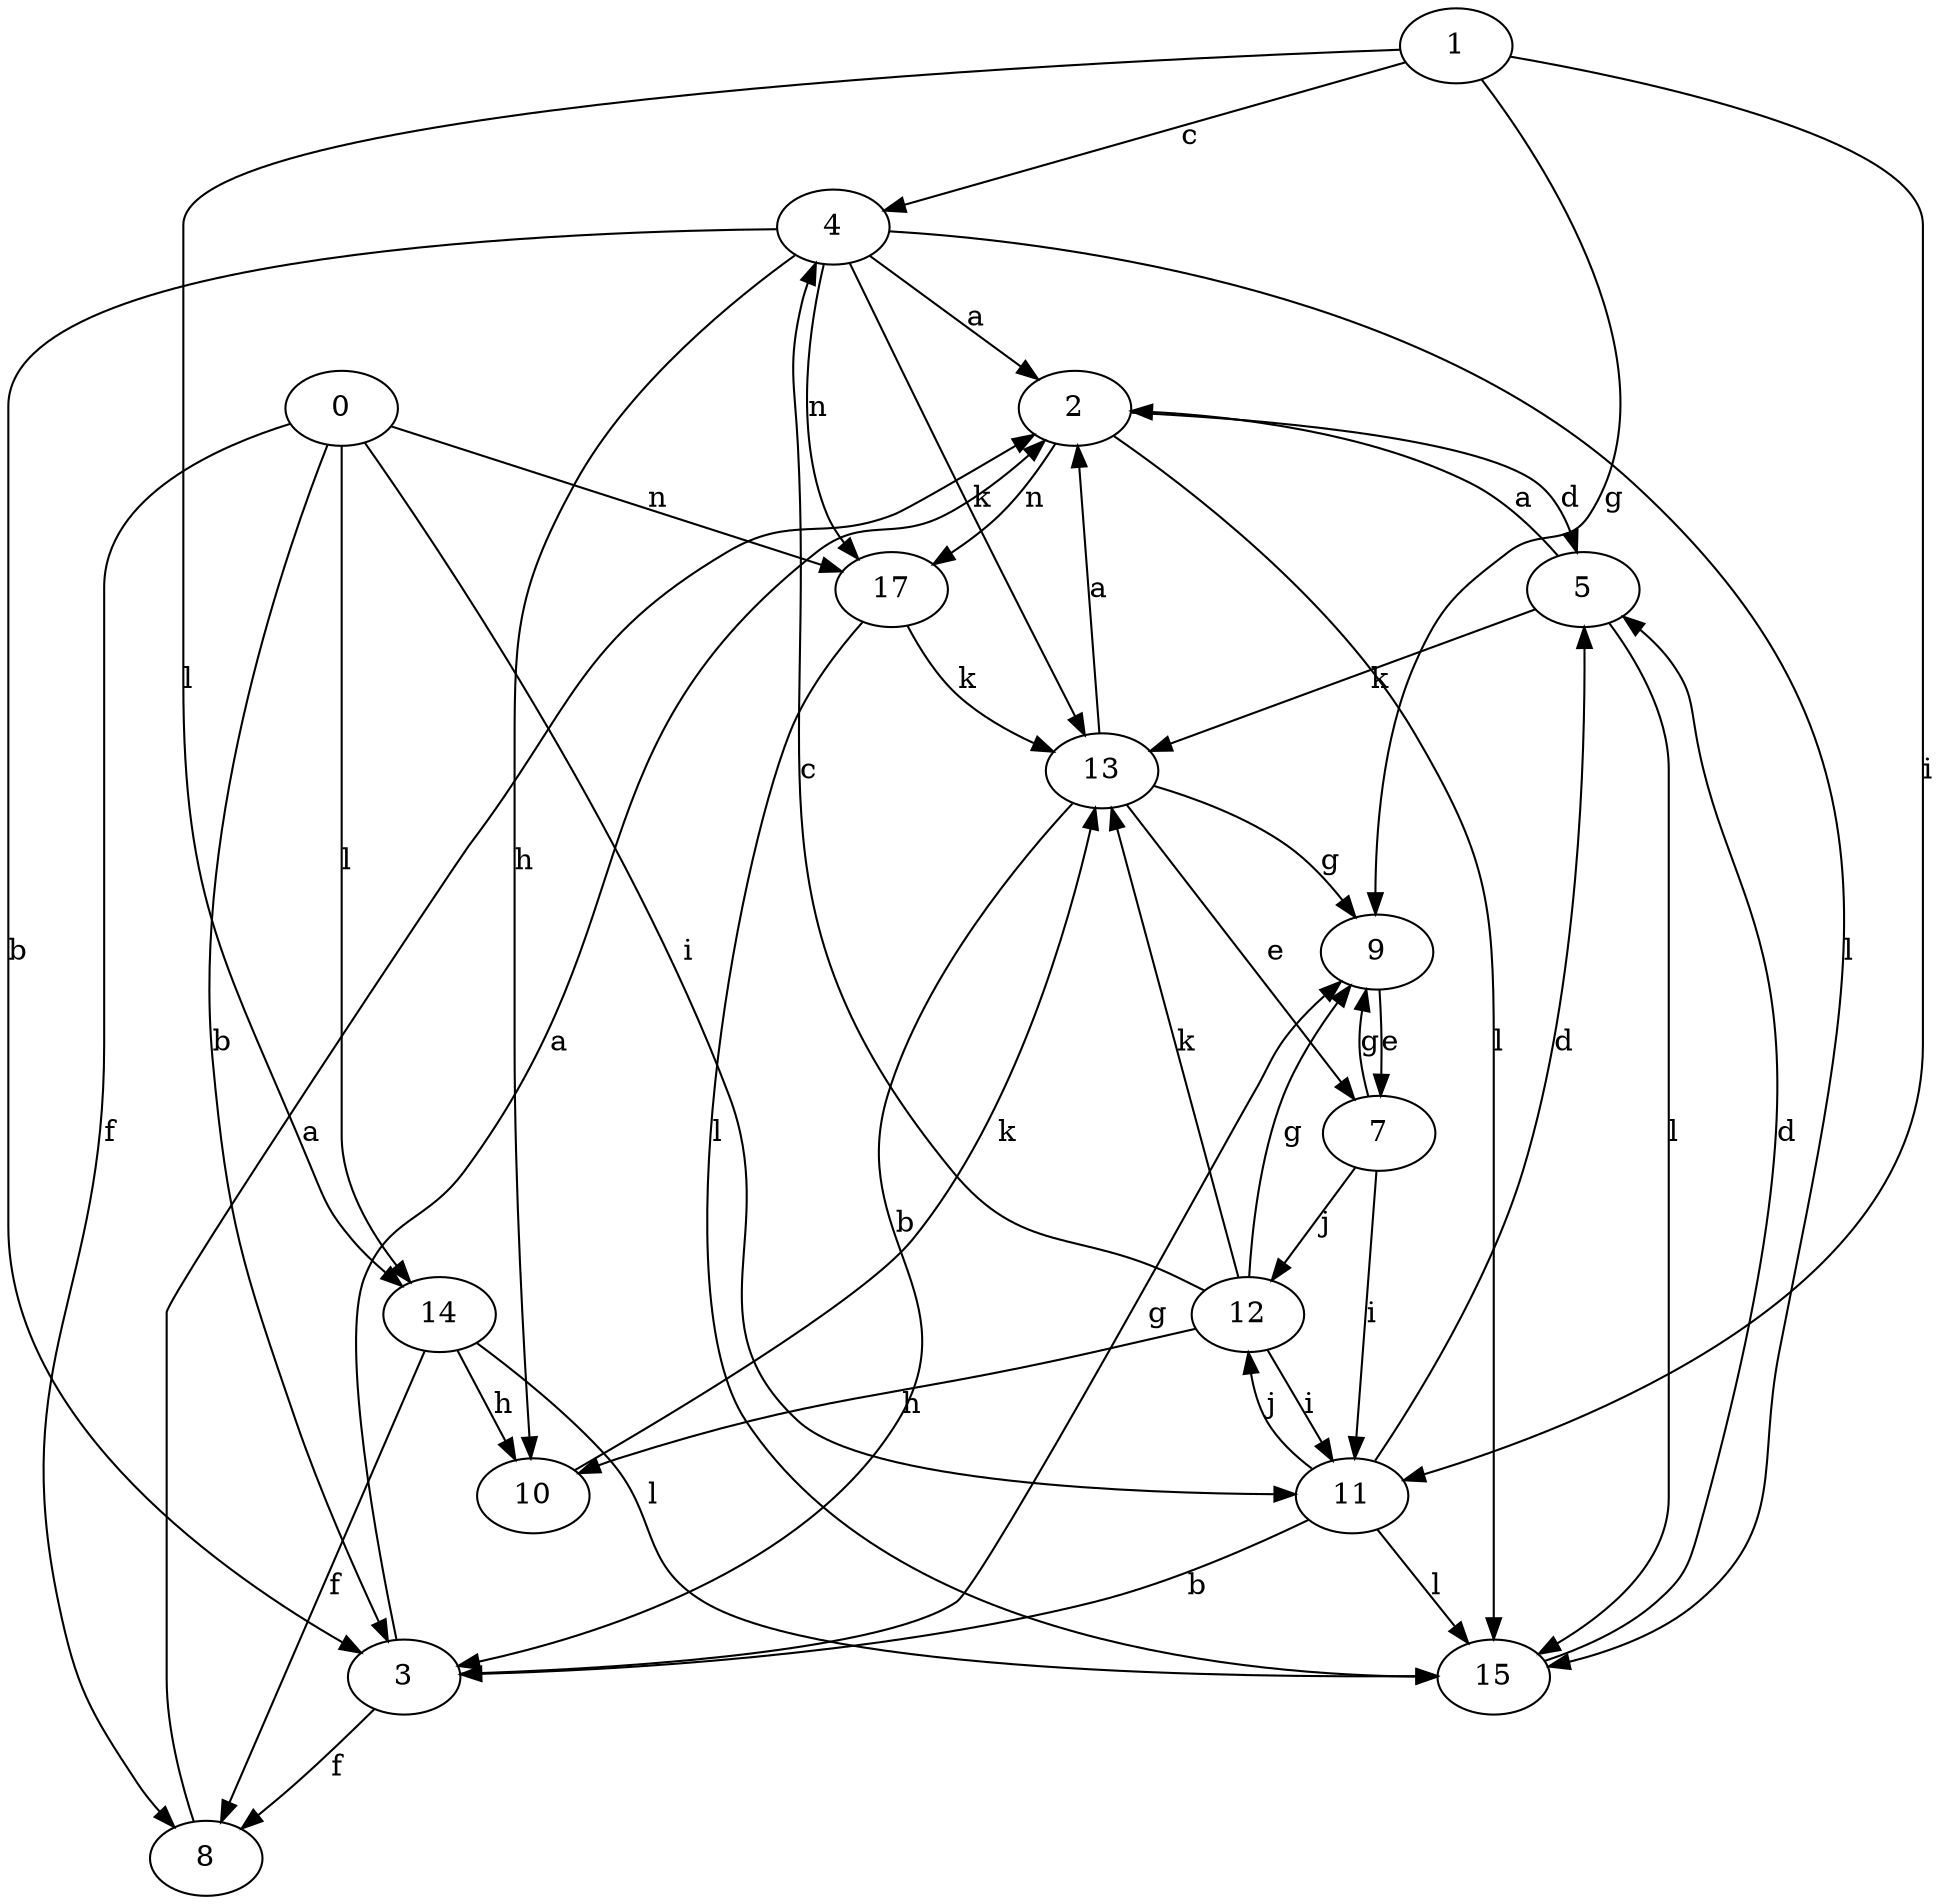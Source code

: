 strict digraph  {
1;
2;
3;
4;
5;
0;
7;
8;
9;
10;
11;
12;
13;
14;
15;
17;
1 -> 4  [label=c];
1 -> 9  [label=g];
1 -> 11  [label=i];
1 -> 14  [label=l];
2 -> 5  [label=d];
2 -> 15  [label=l];
2 -> 17  [label=n];
3 -> 2  [label=a];
3 -> 8  [label=f];
3 -> 9  [label=g];
4 -> 2  [label=a];
4 -> 3  [label=b];
4 -> 10  [label=h];
4 -> 13  [label=k];
4 -> 15  [label=l];
4 -> 17  [label=n];
5 -> 2  [label=a];
5 -> 13  [label=k];
5 -> 15  [label=l];
0 -> 3  [label=b];
0 -> 8  [label=f];
0 -> 11  [label=i];
0 -> 14  [label=l];
0 -> 17  [label=n];
7 -> 9  [label=g];
7 -> 11  [label=i];
7 -> 12  [label=j];
8 -> 2  [label=a];
9 -> 7  [label=e];
10 -> 13  [label=k];
11 -> 3  [label=b];
11 -> 5  [label=d];
11 -> 12  [label=j];
11 -> 15  [label=l];
12 -> 4  [label=c];
12 -> 9  [label=g];
12 -> 10  [label=h];
12 -> 11  [label=i];
12 -> 13  [label=k];
13 -> 2  [label=a];
13 -> 3  [label=b];
13 -> 7  [label=e];
13 -> 9  [label=g];
14 -> 8  [label=f];
14 -> 10  [label=h];
14 -> 15  [label=l];
15 -> 5  [label=d];
17 -> 13  [label=k];
17 -> 15  [label=l];
}
